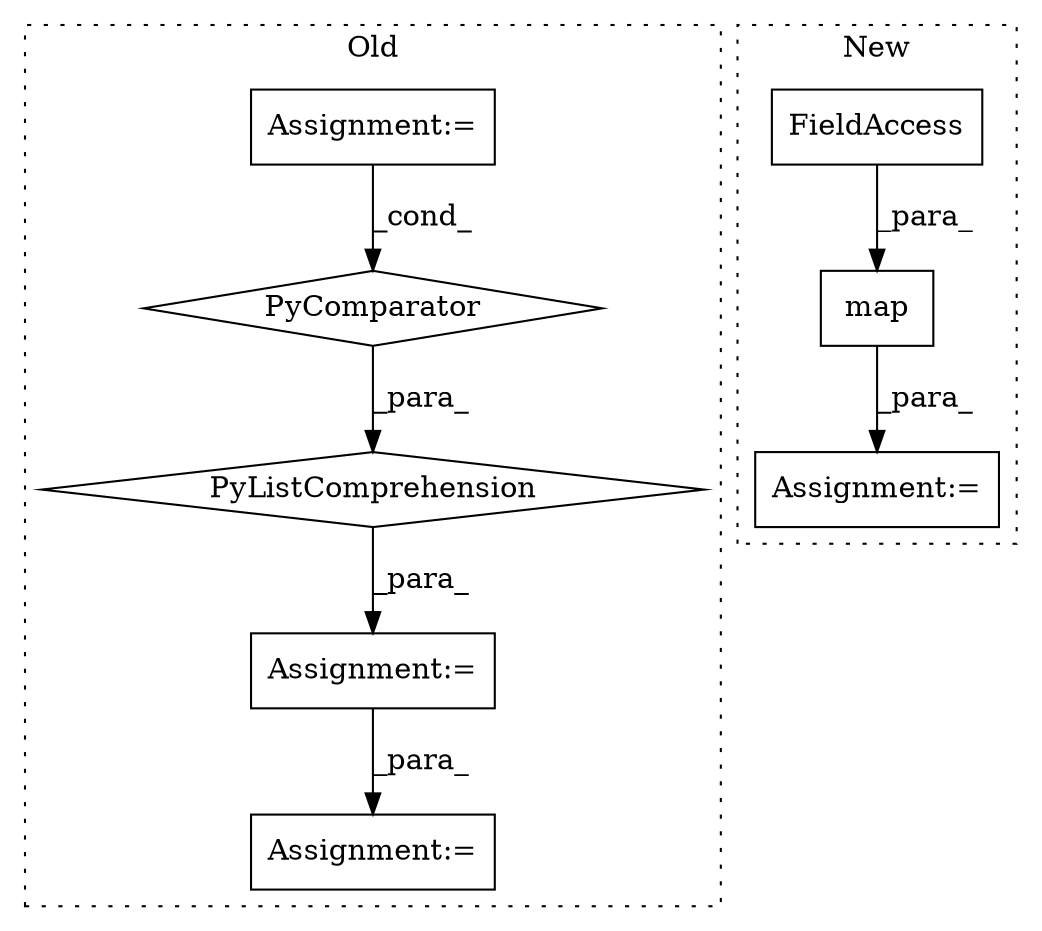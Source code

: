 digraph G {
subgraph cluster0 {
1 [label="PyListComprehension" a="109" s="335" l="109" shape="diamond"];
3 [label="PyComparator" a="113" s="416" l="20" shape="diamond"];
4 [label="Assignment:=" a="7" s="416" l="20" shape="box"];
5 [label="Assignment:=" a="7" s="319" l="1" shape="box"];
8 [label="Assignment:=" a="7" s="493" l="1" shape="box"];
label = "Old";
style="dotted";
}
subgraph cluster1 {
2 [label="map" a="32" s="723,736" l="4,1" shape="box"];
6 [label="Assignment:=" a="7" s="627" l="1" shape="box"];
7 [label="FieldAccess" a="22" s="727" l="5" shape="box"];
label = "New";
style="dotted";
}
1 -> 5 [label="_para_"];
2 -> 6 [label="_para_"];
3 -> 1 [label="_para_"];
4 -> 3 [label="_cond_"];
5 -> 8 [label="_para_"];
7 -> 2 [label="_para_"];
}